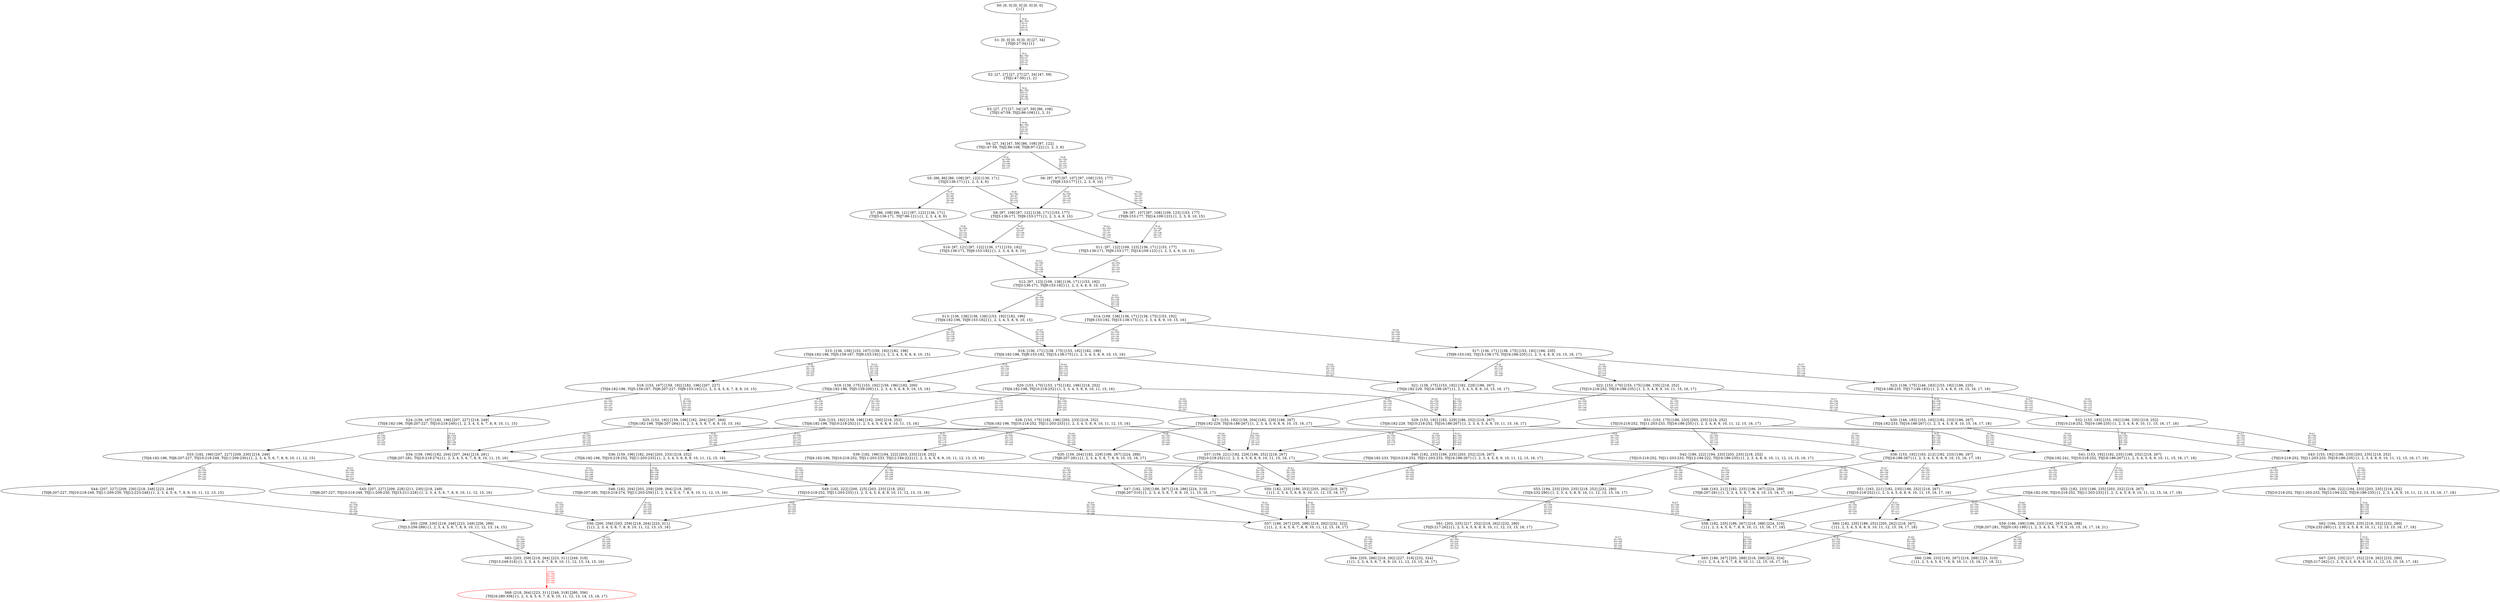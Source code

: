 digraph {
	S0[label="S0: [0, 0] [0, 0] [0, 0] [0, 0] \n{}{}"];
	S1[label="S1: [0, 0] [0, 0] [0, 0] [27, 34] \n{T0J0:27-34}{1}"];
	S2[label="S2: [27, 27] [27, 27] [27, 34] [47, 59] \n{T0J1:47-59}{1, 2}"];
	S3[label="S3: [27, 27] [27, 34] [47, 59] [86, 108] \n{T0J1:47-59, T0J2:86-108}{1, 2, 3}"];
	S4[label="S4: [27, 34] [47, 59] [86, 108] [97, 122] \n{T0J1:47-59, T0J2:86-108, T0J8:97-122}{1, 2, 3, 9}"];
	S5[label="S5: [86, 86] [86, 108] [97, 122] [136, 171] \n{T0J3:136-171}{1, 2, 3, 4, 9}"];
	S6[label="S6: [97, 97] [97, 107] [97, 108] [153, 177] \n{T0J9:153-177}{1, 2, 3, 9, 10}"];
	S7[label="S7: [86, 108] [96, 121] [97, 122] [136, 171] \n{T0J3:136-171, T0J7:96-121}{1, 2, 3, 4, 8, 9}"];
	S8[label="S8: [97, 108] [97, 122] [136, 171] [153, 177] \n{T0J3:136-171, T0J9:153-177}{1, 2, 3, 4, 9, 10}"];
	S9[label="S9: [97, 107] [97, 108] [109, 123] [153, 177] \n{T0J9:153-177, T0J14:109-123}{1, 2, 3, 9, 10, 15}"];
	S10[label="S10: [97, 121] [97, 122] [136, 171] [153, 192] \n{T0J3:136-171, T0J9:153-192}{1, 2, 3, 4, 8, 9, 10}"];
	S11[label="S11: [97, 122] [109, 123] [136, 171] [153, 177] \n{T0J3:136-171, T0J9:153-177, T0J14:109-123}{1, 2, 3, 4, 9, 10, 15}"];
	S12[label="S12: [97, 123] [109, 138] [136, 171] [153, 192] \n{T0J3:136-171, T0J9:153-192}{1, 2, 3, 4, 8, 9, 10, 15}"];
	S13[label="S13: [136, 138] [136, 138] [153, 192] [182, 196] \n{T0J4:182-196, T0J9:153-192}{1, 2, 3, 4, 5, 8, 9, 10, 15}"];
	S14[label="S14: [109, 138] [136, 171] [138, 175] [153, 192] \n{T0J9:153-192, T0J15:138-175}{1, 2, 3, 4, 8, 9, 10, 15, 16}"];
	S15[label="S15: [136, 138] [153, 167] [159, 192] [182, 196] \n{T0J4:182-196, T0J5:159-167, T0J9:153-192}{1, 2, 3, 4, 5, 6, 8, 9, 10, 15}"];
	S16[label="S16: [136, 171] [138, 175] [153, 192] [182, 196] \n{T0J4:182-196, T0J9:153-192, T0J15:138-175}{1, 2, 3, 4, 5, 8, 9, 10, 15, 16}"];
	S17[label="S17: [136, 171] [138, 175] [153, 192] [186, 235] \n{T0J9:153-192, T0J15:138-175, T0J16:186-235}{1, 2, 3, 4, 8, 9, 10, 15, 16, 17}"];
	S18[label="S18: [153, 167] [159, 192] [182, 196] [207, 227] \n{T0J4:182-196, T0J5:159-167, T0J6:207-227, T0J9:153-192}{1, 2, 3, 4, 5, 6, 7, 8, 9, 10, 15}"];
	S19[label="S19: [138, 175] [153, 192] [159, 196] [182, 200] \n{T0J4:182-196, T0J5:159-200}{1, 2, 3, 4, 5, 6, 8, 9, 10, 15, 16}"];
	S20[label="S20: [153, 170] [153, 175] [182, 196] [218, 252] \n{T0J4:182-196, T0J10:218-252}{1, 2, 3, 4, 5, 8, 9, 10, 11, 15, 16}"];
	S21[label="S21: [138, 175] [153, 192] [182, 229] [186, 267] \n{T0J4:182-229, T0J16:186-267}{1, 2, 3, 4, 5, 8, 9, 10, 15, 16, 17}"];
	S22[label="S22: [153, 170] [153, 175] [186, 235] [218, 252] \n{T0J10:218-252, T0J16:186-235}{1, 2, 3, 4, 8, 9, 10, 11, 15, 16, 17}"];
	S23[label="S23: [138, 175] [146, 183] [153, 192] [186, 235] \n{T0J16:186-235, T0J17:146-183}{1, 2, 3, 4, 8, 9, 10, 15, 16, 17, 18}"];
	S24[label="S24: [159, 167] [182, 196] [207, 227] [218, 249] \n{T0J4:182-196, T0J6:207-227, T0J10:218-249}{1, 2, 3, 4, 5, 6, 7, 8, 9, 10, 11, 15}"];
	S25[label="S25: [153, 192] [159, 196] [182, 204] [207, 264] \n{T0J4:182-196, T0J6:207-264}{1, 2, 3, 4, 5, 6, 7, 8, 9, 10, 15, 16}"];
	S26[label="S26: [153, 192] [159, 196] [182, 200] [218, 252] \n{T0J4:182-196, T0J10:218-252}{1, 2, 3, 4, 5, 6, 8, 9, 10, 11, 15, 16}"];
	S27[label="S27: [153, 192] [159, 204] [182, 229] [186, 267] \n{T0J4:182-229, T0J16:186-267}{1, 2, 3, 4, 5, 6, 8, 9, 10, 15, 16, 17}"];
	S28[label="S28: [153, 175] [182, 196] [203, 233] [218, 252] \n{T0J4:182-196, T0J10:218-252, T0J11:203-233}{1, 2, 3, 4, 5, 8, 9, 10, 11, 12, 15, 16}"];
	S29[label="S29: [153, 192] [182, 229] [186, 252] [218, 267] \n{T0J4:182-229, T0J10:218-252, T0J16:186-267}{1, 2, 3, 4, 5, 8, 9, 10, 11, 15, 16, 17}"];
	S30[label="S30: [146, 183] [153, 192] [182, 233] [186, 267] \n{T0J4:182-233, T0J16:186-267}{1, 2, 3, 4, 5, 8, 9, 10, 15, 16, 17, 18}"];
	S31[label="S31: [153, 175] [186, 233] [203, 235] [218, 252] \n{T0J10:218-252, T0J11:203-233, T0J16:186-235}{1, 2, 3, 4, 8, 9, 10, 11, 12, 15, 16, 17}"];
	S32[label="S32: [153, 183] [153, 192] [186, 235] [218, 252] \n{T0J10:218-252, T0J16:186-235}{1, 2, 3, 4, 8, 9, 10, 11, 15, 16, 17, 18}"];
	S33[label="S33: [182, 196] [207, 227] [209, 230] [218, 249] \n{T0J4:182-196, T0J6:207-227, T0J10:218-249, T0J11:209-230}{1, 2, 3, 4, 5, 6, 7, 8, 9, 10, 11, 12, 15}"];
	S34[label="S34: [159, 196] [182, 204] [207, 264] [218, 281] \n{T0J6:207-281, T0J10:218-274}{1, 2, 3, 4, 5, 6, 7, 8, 9, 10, 11, 15, 16}"];
	S35[label="S35: [159, 204] [182, 229] [186, 267] [224, 288] \n{T0J6:207-281}{1, 2, 3, 4, 5, 6, 7, 8, 9, 10, 15, 16, 17}"];
	S36[label="S36: [159, 196] [182, 204] [203, 233] [218, 252] \n{T0J4:182-196, T0J10:218-252, T0J11:203-233}{1, 2, 3, 4, 5, 6, 8, 9, 10, 11, 12, 15, 16}"];
	S37[label="S37: [159, 221] [182, 229] [186, 252] [218, 267] \n{T0J10:218-252}{1, 2, 3, 4, 5, 6, 8, 9, 10, 11, 15, 16, 17}"];
	S38[label="S38: [153, 192] [163, 212] [182, 233] [186, 267] \n{T0J16:186-267}{1, 2, 3, 4, 5, 6, 8, 9, 10, 15, 16, 17, 18}"];
	S39[label="S39: [182, 196] [194, 222] [203, 233] [218, 252] \n{T0J4:182-196, T0J10:218-252, T0J11:203-233, T0J12:194-222}{1, 2, 3, 4, 5, 8, 9, 10, 11, 12, 13, 15, 16}"];
	S40[label="S40: [182, 233] [186, 233] [203, 252] [218, 267] \n{T0J4:182-233, T0J10:218-252, T0J11:203-233, T0J16:186-267}{1, 2, 3, 4, 5, 8, 9, 10, 11, 12, 15, 16, 17}"];
	S41[label="S41: [153, 192] [182, 235] [186, 252] [218, 267] \n{T0J4:182-241, T0J10:218-252, T0J16:186-267}{1, 2, 3, 4, 5, 8, 9, 10, 11, 15, 16, 17, 18}"];
	S42[label="S42: [186, 222] [194, 233] [203, 235] [218, 252] \n{T0J10:218-252, T0J11:203-233, T0J12:194-222, T0J16:186-235}{1, 2, 3, 4, 8, 9, 10, 11, 12, 13, 15, 16, 17}"];
	S43[label="S43: [153, 192] [186, 233] [203, 235] [218, 252] \n{T0J10:218-252, T0J11:203-233, T0J16:186-235}{1, 2, 3, 4, 8, 9, 10, 11, 12, 15, 16, 17, 18}"];
	S44[label="S44: [207, 227] [209, 230] [218, 248] [223, 249] \n{T0J6:207-227, T0J10:218-249, T0J11:209-230, T0J12:223-248}{1, 2, 3, 4, 5, 6, 7, 8, 9, 10, 11, 12, 13, 15}"];
	S45[label="S45: [207, 227] [209, 228] [211, 230] [218, 249] \n{T0J6:207-227, T0J10:218-249, T0J11:209-230, T0J15:211-228}{1, 2, 3, 4, 5, 6, 7, 8, 9, 10, 11, 12, 15, 16}"];
	S46[label="S46: [182, 204] [203, 259] [209, 264] [218, 285] \n{T0J6:207-285, T0J10:218-274, T0J11:203-259}{1, 2, 3, 4, 5, 6, 7, 8, 9, 10, 11, 12, 15, 16}"];
	S47[label="S47: [182, 229] [186, 267] [218, 286] [224, 310] \n{T0J6:207-310}{1, 2, 3, 4, 5, 6, 7, 8, 9, 10, 11, 15, 16, 17}"];
	S48[label="S48: [163, 212] [182, 233] [186, 267] [224, 288] \n{T0J6:207-281}{1, 2, 3, 4, 5, 6, 7, 8, 9, 10, 15, 16, 17, 18}"];
	S49[label="S49: [182, 222] [200, 225] [203, 233] [218, 252] \n{T0J10:218-252, T0J11:203-233}{1, 2, 3, 4, 5, 6, 8, 9, 10, 11, 12, 13, 15, 16}"];
	S50[label="S50: [182, 233] [186, 252] [205, 262] [218, 267] \n{}{1, 2, 3, 4, 5, 6, 8, 9, 10, 11, 12, 15, 16, 17}"];
	S51[label="S51: [163, 221] [182, 235] [186, 252] [218, 267] \n{T0J10:218-252}{1, 2, 3, 4, 5, 6, 8, 9, 10, 11, 15, 16, 17, 18}"];
	S52[label="S52: [182, 233] [186, 235] [203, 252] [218, 267] \n{T0J4:182-250, T0J10:218-252, T0J11:203-233}{1, 2, 3, 4, 5, 8, 9, 10, 11, 12, 15, 16, 17, 18}"];
	S53[label="S53: [194, 233] [203, 235] [218, 252] [232, 280] \n{T0J4:232-280}{1, 2, 3, 4, 5, 8, 9, 10, 11, 12, 13, 15, 16, 17}"];
	S54[label="S54: [186, 222] [194, 233] [203, 235] [218, 252] \n{T0J10:218-252, T0J11:203-233, T0J12:194-222, T0J16:186-235}{1, 2, 3, 4, 8, 9, 10, 11, 12, 13, 15, 16, 17, 18}"];
	S55[label="S55: [209, 230] [218, 248] [223, 249] [256, 289] \n{T0J13:256-289}{1, 2, 3, 4, 5, 6, 7, 8, 9, 10, 11, 12, 13, 14, 15}"];
	S56[label="S56: [200, 256] [203, 259] [218, 264] [223, 311] \n{}{1, 2, 3, 4, 5, 6, 7, 8, 9, 10, 11, 12, 13, 15, 16}"];
	S57[label="S57: [186, 267] [205, 286] [218, 292] [232, 322] \n{}{1, 2, 3, 4, 5, 6, 7, 8, 9, 10, 11, 12, 15, 16, 17}"];
	S58[label="S58: [182, 235] [186, 267] [218, 288] [224, 310] \n{}{1, 2, 3, 4, 5, 6, 7, 8, 9, 10, 11, 15, 16, 17, 18}"];
	S59[label="S59: [186, 199] [186, 233] [192, 267] [224, 288] \n{T0J6:207-281, T0J20:192-199}{1, 2, 3, 4, 5, 6, 7, 8, 9, 10, 15, 16, 17, 18, 21}"];
	S60[label="S60: [182, 235] [186, 252] [205, 262] [218, 267] \n{}{1, 2, 3, 4, 5, 6, 8, 9, 10, 11, 12, 15, 16, 17, 18}"];
	S61[label="S61: [203, 235] [217, 252] [218, 262] [232, 280] \n{T0J5:217-262}{1, 2, 3, 4, 5, 6, 8, 9, 10, 11, 12, 13, 15, 16, 17}"];
	S62[label="S62: [194, 233] [203, 235] [218, 252] [232, 280] \n{T0J4:232-280}{1, 2, 3, 4, 5, 8, 9, 10, 11, 12, 13, 15, 16, 17, 18}"];
	S63[label="S63: [203, 259] [218, 264] [223, 311] [249, 318] \n{T0J13:249-318}{1, 2, 3, 4, 5, 6, 7, 8, 9, 10, 11, 12, 13, 14, 15, 16}"];
	S64[label="S64: [205, 286] [218, 292] [227, 319] [232, 324] \n{}{1, 2, 3, 4, 5, 6, 7, 8, 9, 10, 11, 12, 13, 15, 16, 17}"];
	S65[label="S65: [186, 267] [205, 288] [218, 298] [232, 324] \n{}{1, 2, 3, 4, 5, 6, 7, 8, 9, 10, 11, 12, 15, 16, 17, 18}"];
	S66[label="S66: [186, 233] [192, 267] [218, 288] [224, 310] \n{}{1, 2, 3, 4, 5, 6, 7, 8, 9, 10, 11, 15, 16, 17, 18, 21}"];
	S67[label="S67: [203, 235] [217, 252] [218, 262] [232, 280] \n{T0J5:217-262}{1, 2, 3, 4, 5, 6, 8, 9, 10, 11, 12, 13, 15, 16, 17, 18}"];
	S68[label="S68: [218, 264] [223, 311] [249, 318] [280, 356] \n{T0J16:280-356}{1, 2, 3, 4, 5, 6, 7, 8, 9, 10, 11, 12, 13, 14, 15, 16, 17}"];
	S0 -> S1[label="T0 J0\nDL=350\nES=0\nLS=0\nEF=27\nLF=34",fontsize=8];
	S1 -> S2[label="T0 J1\nDL=350\nES=27\nLS=34\nEF=47\nLF=59",fontsize=8];
	S2 -> S3[label="T0 J2\nDL=350\nES=27\nLS=34\nEF=86\nLF=108",fontsize=8];
	S3 -> S4[label="T0 J8\nDL=350\nES=27\nLS=34\nEF=97\nLF=122",fontsize=8];
	S4 -> S5[label="T0 J3\nDL=350\nES=86\nLS=108\nEF=136\nLF=171",fontsize=8];
	S4 -> S6[label="T0 J9\nDL=350\nES=97\nLS=107\nEF=153\nLF=177",fontsize=8];
	S5 -> S7[label="T0 J7\nDL=350\nES=86\nLS=108\nEF=96\nLF=121",fontsize=8];
	S5 -> S8[label="T0 J9\nDL=350\nES=97\nLS=107\nEF=153\nLF=177",fontsize=8];
	S6 -> S8[label="T0 J3\nDL=350\nES=97\nLS=108\nEF=147\nLF=171",fontsize=8];
	S6 -> S9[label="T0 J14\nDL=350\nES=97\nLS=107\nEF=109\nLF=123",fontsize=8];
	S7 -> S10[label="T0 J9\nDL=350\nES=97\nLS=122\nEF=153\nLF=192",fontsize=8];
	S8 -> S10[label="T0 J7\nDL=350\nES=97\nLS=108\nEF=107\nLF=121",fontsize=8];
	S8 -> S11[label="T0 J14\nDL=350\nES=97\nLS=107\nEF=109\nLF=123",fontsize=8];
	S9 -> S11[label="T0 J3\nDL=350\nES=97\nLS=108\nEF=147\nLF=171",fontsize=8];
	S10 -> S12[label="T0 J14\nDL=350\nES=97\nLS=122\nEF=109\nLF=138",fontsize=8];
	S11 -> S12[label="T0 J7\nDL=350\nES=97\nLS=122\nEF=107\nLF=135",fontsize=8];
	S12 -> S13[label="T0 J4\nDL=350\nES=136\nLS=138\nEF=182\nLF=196",fontsize=8];
	S12 -> S14[label="T0 J15\nDL=350\nES=109\nLS=138\nEF=138\nLF=175",fontsize=8];
	S13 -> S15[label="T0 J5\nDL=350\nES=136\nLS=138\nEF=159\nLF=167",fontsize=8];
	S13 -> S16[label="T0 J15\nDL=350\nES=136\nLS=138\nEF=165\nLF=175",fontsize=8];
	S14 -> S16[label="T0 J4\nDL=350\nES=136\nLS=138\nEF=182\nLF=196",fontsize=8];
	S14 -> S17[label="T0 J16\nDL=350\nES=109\nLS=138\nEF=186\nLF=235",fontsize=8];
	S15 -> S18[label="T0 J6\nDL=350\nES=136\nLS=138\nEF=207\nLF=227",fontsize=8];
	S15 -> S19[label="T0 J15\nDL=350\nES=136\nLS=138\nEF=165\nLF=175",fontsize=8];
	S16 -> S19[label="T0 J5\nDL=350\nES=136\nLS=171\nEF=159\nLF=200",fontsize=8];
	S16 -> S20[label="T0 J10\nDL=350\nES=153\nLS=170\nEF=218\nLF=252",fontsize=8];
	S16 -> S21[label="T0 J16\nDL=350\nES=136\nLS=170\nEF=213\nLF=267",fontsize=8];
	S17 -> S21[label="T0 J4\nDL=350\nES=136\nLS=171\nEF=182\nLF=229",fontsize=8];
	S17 -> S22[label="T0 J10\nDL=350\nES=153\nLS=170\nEF=218\nLF=252",fontsize=8];
	S17 -> S23[label="T0 J17\nDL=350\nES=136\nLS=170\nEF=146\nLF=183",fontsize=8];
	S18 -> S24[label="T0 J10\nDL=350\nES=153\nLS=167\nEF=218\nLF=249",fontsize=8];
	S18 -> S25[label="T0 J15\nDL=350\nES=153\nLS=167\nEF=182\nLF=204",fontsize=8];
	S19 -> S25[label="T0 J6\nDL=350\nES=138\nLS=175\nEF=209\nLF=264",fontsize=8];
	S19 -> S26[label="T0 J10\nDL=350\nES=153\nLS=170\nEF=218\nLF=252",fontsize=8];
	S19 -> S27[label="T0 J16\nDL=350\nES=138\nLS=170\nEF=215\nLF=267",fontsize=8];
	S20 -> S26[label="T0 J5\nDL=350\nES=153\nLS=170\nEF=176\nLF=199",fontsize=8];
	S20 -> S28[label="T0 J11\nDL=350\nES=153\nLS=170\nEF=203\nLF=233",fontsize=8];
	S20 -> S29[label="T0 J16\nDL=350\nES=153\nLS=170\nEF=230\nLF=267",fontsize=8];
	S21 -> S27[label="T0 J5\nDL=350\nES=138\nLS=175\nEF=161\nLF=204",fontsize=8];
	S21 -> S29[label="T0 J10\nDL=350\nES=153\nLS=170\nEF=218\nLF=252",fontsize=8];
	S21 -> S30[label="T0 J17\nDL=350\nES=138\nLS=170\nEF=148\nLF=183",fontsize=8];
	S22 -> S29[label="T0 J4\nDL=350\nES=153\nLS=170\nEF=199\nLF=228",fontsize=8];
	S22 -> S31[label="T0 J11\nDL=350\nES=153\nLS=170\nEF=203\nLF=233",fontsize=8];
	S22 -> S32[label="T0 J17\nDL=350\nES=153\nLS=170\nEF=163\nLF=183",fontsize=8];
	S23 -> S30[label="T0 J4\nDL=350\nES=138\nLS=175\nEF=184\nLF=233",fontsize=8];
	S23 -> S32[label="T0 J10\nDL=350\nES=153\nLS=170\nEF=218\nLF=252",fontsize=8];
	S24 -> S33[label="T0 J11\nDL=350\nES=159\nLS=167\nEF=209\nLF=230",fontsize=8];
	S24 -> S34[label="T0 J15\nDL=350\nES=159\nLS=167\nEF=188\nLF=204",fontsize=8];
	S25 -> S34[label="T0 J10\nDL=350\nES=153\nLS=192\nEF=218\nLF=274",fontsize=8];
	S25 -> S35[label="T0 J16\nDL=350\nES=153\nLS=191\nEF=230\nLF=288",fontsize=8];
	S26 -> S34[label="T0 J6\nDL=350\nES=153\nLS=192\nEF=224\nLF=281",fontsize=8];
	S26 -> S36[label="T0 J11\nDL=350\nES=153\nLS=170\nEF=203\nLF=233",fontsize=8];
	S26 -> S37[label="T0 J16\nDL=350\nES=153\nLS=170\nEF=230\nLF=267",fontsize=8];
	S27 -> S35[label="T0 J6\nDL=350\nES=153\nLS=192\nEF=224\nLF=281",fontsize=8];
	S27 -> S37[label="T0 J10\nDL=350\nES=153\nLS=170\nEF=218\nLF=252",fontsize=8];
	S27 -> S38[label="T0 J17\nDL=350\nES=153\nLS=170\nEF=163\nLF=183",fontsize=8];
	S28 -> S36[label="T0 J5\nDL=350\nES=153\nLS=175\nEF=176\nLF=204",fontsize=8];
	S28 -> S39[label="T0 J12\nDL=350\nES=153\nLS=170\nEF=194\nLF=222",fontsize=8];
	S28 -> S40[label="T0 J16\nDL=350\nES=153\nLS=170\nEF=230\nLF=267",fontsize=8];
	S29 -> S37[label="T0 J5\nDL=350\nES=153\nLS=192\nEF=176\nLF=221",fontsize=8];
	S29 -> S40[label="T0 J11\nDL=350\nES=153\nLS=170\nEF=203\nLF=233",fontsize=8];
	S29 -> S41[label="T0 J17\nDL=350\nES=153\nLS=170\nEF=163\nLF=183",fontsize=8];
	S30 -> S38[label="T0 J5\nDL=350\nES=146\nLS=183\nEF=169\nLF=212",fontsize=8];
	S30 -> S41[label="T0 J10\nDL=350\nES=153\nLS=170\nEF=218\nLF=252",fontsize=8];
	S31 -> S40[label="T0 J4\nDL=350\nES=153\nLS=175\nEF=199\nLF=233",fontsize=8];
	S31 -> S42[label="T0 J12\nDL=350\nES=153\nLS=170\nEF=194\nLF=222",fontsize=8];
	S31 -> S43[label="T0 J17\nDL=350\nES=153\nLS=170\nEF=163\nLF=183",fontsize=8];
	S32 -> S41[label="T0 J4\nDL=350\nES=153\nLS=183\nEF=199\nLF=241",fontsize=8];
	S32 -> S43[label="T0 J11\nDL=350\nES=153\nLS=170\nEF=203\nLF=233",fontsize=8];
	S33 -> S44[label="T0 J12\nDL=350\nES=182\nLS=196\nEF=223\nLF=248",fontsize=8];
	S33 -> S45[label="T0 J15\nDL=350\nES=182\nLS=191\nEF=211\nLF=228",fontsize=8];
	S34 -> S46[label="T0 J11\nDL=350\nES=159\nLS=196\nEF=209\nLF=259",fontsize=8];
	S34 -> S47[label="T0 J16\nDL=350\nES=159\nLS=191\nEF=236\nLF=288",fontsize=8];
	S35 -> S47[label="T0 J10\nDL=350\nES=159\nLS=204\nEF=224\nLF=286",fontsize=8];
	S35 -> S48[label="T0 J17\nDL=350\nES=159\nLS=191\nEF=169\nLF=204",fontsize=8];
	S36 -> S46[label="T0 J6\nDL=350\nES=159\nLS=196\nEF=230\nLF=285",fontsize=8];
	S36 -> S49[label="T0 J12\nDL=350\nES=159\nLS=170\nEF=200\nLF=222",fontsize=8];
	S36 -> S50[label="T0 J16\nDL=350\nES=159\nLS=170\nEF=236\nLF=267",fontsize=8];
	S37 -> S47[label="T0 J6\nDL=350\nES=159\nLS=221\nEF=230\nLF=310",fontsize=8];
	S37 -> S50[label="T0 J11\nDL=350\nES=159\nLS=170\nEF=209\nLF=233",fontsize=8];
	S37 -> S51[label="T0 J17\nDL=350\nES=159\nLS=170\nEF=169\nLF=183",fontsize=8];
	S38 -> S48[label="T0 J6\nDL=350\nES=153\nLS=192\nEF=224\nLF=281",fontsize=8];
	S38 -> S51[label="T0 J10\nDL=350\nES=153\nLS=170\nEF=218\nLF=252",fontsize=8];
	S39 -> S49[label="T0 J5\nDL=350\nES=182\nLS=196\nEF=205\nLF=225",fontsize=8];
	S40 -> S50[label="T0 J5\nDL=350\nES=182\nLS=233\nEF=205\nLF=262",fontsize=8];
	S41 -> S51[label="T0 J5\nDL=350\nES=153\nLS=192\nEF=176\nLF=221",fontsize=8];
	S41 -> S52[label="T0 J11\nDL=350\nES=153\nLS=170\nEF=203\nLF=233",fontsize=8];
	S42 -> S53[label="T0 J4\nDL=350\nES=186\nLS=222\nEF=232\nLF=280",fontsize=8];
	S43 -> S52[label="T0 J4\nDL=350\nES=153\nLS=192\nEF=199\nLF=250",fontsize=8];
	S43 -> S54[label="T0 J12\nDL=350\nES=153\nLS=170\nEF=194\nLF=222",fontsize=8];
	S44 -> S55[label="T0 J13\nDL=350\nES=207\nLS=227\nEF=256\nLF=289",fontsize=8];
	S45 -> S56[label="T0 J12\nDL=350\nES=207\nLS=227\nEF=248\nLF=279",fontsize=8];
	S46 -> S56[label="T0 J12\nDL=350\nES=182\nLS=204\nEF=223\nLF=256",fontsize=8];
	S46 -> S57[label="T0 J16\nDL=350\nES=182\nLS=191\nEF=259\nLF=288",fontsize=8];
	S47 -> S57[label="T0 J11\nDL=350\nES=182\nLS=229\nEF=232\nLF=292",fontsize=8];
	S47 -> S58[label="T0 J17\nDL=350\nES=182\nLS=191\nEF=192\nLF=204",fontsize=8];
	S48 -> S58[label="T0 J10\nDL=350\nES=163\nLS=212\nEF=228\nLF=294",fontsize=8];
	S48 -> S59[label="T0 J20\nDL=350\nES=186\nLS=191\nEF=192\nLF=199",fontsize=8];
	S49 -> S56[label="T0 J6\nDL=350\nES=182\nLS=222\nEF=253\nLF=311",fontsize=8];
	S50 -> S57[label="T0 J6\nDL=350\nES=182\nLS=233\nEF=253\nLF=322",fontsize=8];
	S51 -> S58[label="T0 J6\nDL=350\nES=163\nLS=221\nEF=234\nLF=310",fontsize=8];
	S51 -> S60[label="T0 J11\nDL=350\nES=163\nLS=170\nEF=213\nLF=233",fontsize=8];
	S52 -> S60[label="T0 J5\nDL=350\nES=182\nLS=233\nEF=205\nLF=262",fontsize=8];
	S53 -> S61[label="T0 J5\nDL=350\nES=194\nLS=233\nEF=217\nLF=262",fontsize=8];
	S54 -> S62[label="T0 J4\nDL=350\nES=186\nLS=222\nEF=232\nLF=280",fontsize=8];
	S55 -> S63[label="T0 J15\nDL=350\nES=209\nLS=230\nEF=238\nLF=267",fontsize=8];
	S56 -> S63[label="T0 J13\nDL=350\nES=200\nLS=256\nEF=249\nLF=318",fontsize=8];
	S57 -> S64[label="T0 J12\nDL=350\nES=186\nLS=267\nEF=227\nLF=319",fontsize=8];
	S57 -> S65[label="T0 J17\nDL=350\nES=186\nLS=191\nEF=196\nLF=204",fontsize=8];
	S58 -> S65[label="T0 J11\nDL=350\nES=182\nLS=235\nEF=232\nLF=298",fontsize=8];
	S58 -> S66[label="T0 J20\nDL=350\nES=186\nLS=191\nEF=192\nLF=199",fontsize=8];
	S59 -> S66[label="T0 J10\nDL=350\nES=186\nLS=199\nEF=251\nLF=281",fontsize=8];
	S60 -> S65[label="T0 J6\nDL=350\nES=182\nLS=235\nEF=253\nLF=324",fontsize=8];
	S61 -> S64[label="T0 J6\nDL=350\nES=203\nLS=235\nEF=274\nLF=324",fontsize=8];
	S62 -> S67[label="T0 J5\nDL=350\nES=194\nLS=233\nEF=217\nLF=262",fontsize=8];
	S63 -> S68[label="T0 J16\nDL=350\nES=203\nLS=259\nEF=280\nLF=356",color=Red,fontcolor=Red,fontsize=8];
S68[color=Red];
}
